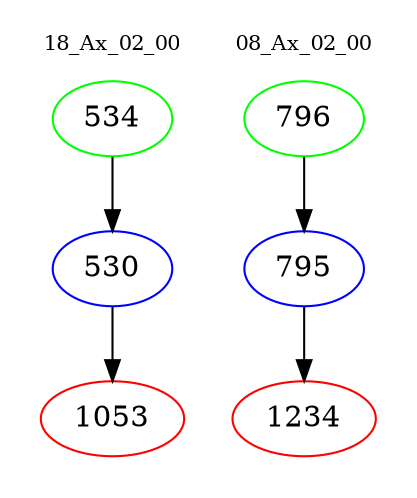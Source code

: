 digraph{
subgraph cluster_0 {
color = white
label = "18_Ax_02_00";
fontsize=10;
T0_534 [label="534", color="green"]
T0_534 -> T0_530 [color="black"]
T0_530 [label="530", color="blue"]
T0_530 -> T0_1053 [color="black"]
T0_1053 [label="1053", color="red"]
}
subgraph cluster_1 {
color = white
label = "08_Ax_02_00";
fontsize=10;
T1_796 [label="796", color="green"]
T1_796 -> T1_795 [color="black"]
T1_795 [label="795", color="blue"]
T1_795 -> T1_1234 [color="black"]
T1_1234 [label="1234", color="red"]
}
}
